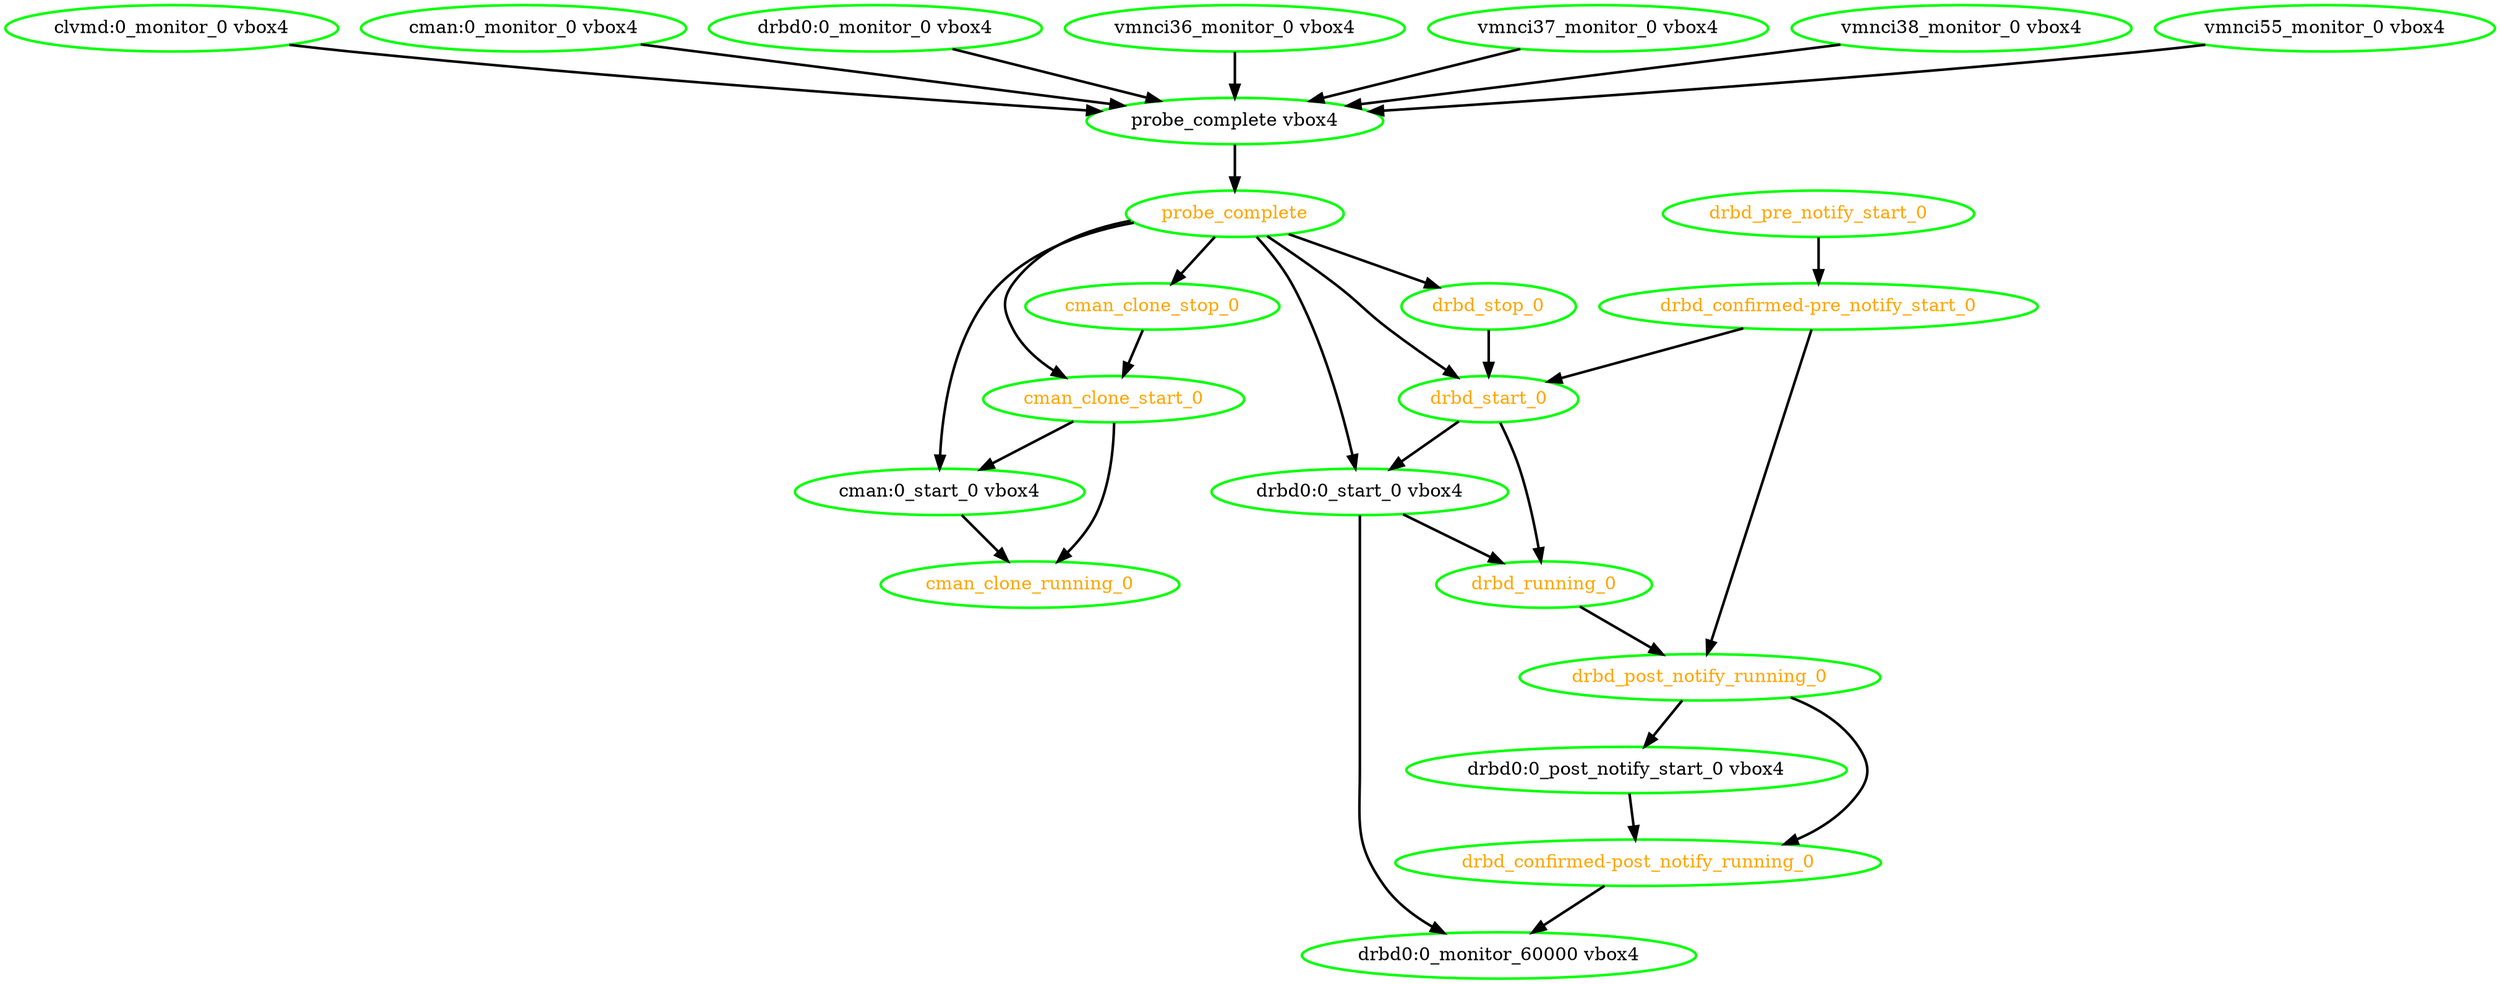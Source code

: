 digraph "g" {
"clvmd:0_monitor_0 vbox4" -> "probe_complete vbox4" [ style = bold]
"clvmd:0_monitor_0 vbox4" [ style=bold color="green" fontcolor="black"  ]
"cman:0_monitor_0 vbox4" -> "probe_complete vbox4" [ style = bold]
"cman:0_monitor_0 vbox4" [ style=bold color="green" fontcolor="black"  ]
"cman:0_start_0 vbox4" -> "cman_clone_running_0" [ style = bold]
"cman:0_start_0 vbox4" [ style=bold color="green" fontcolor="black"  ]
"cman_clone_running_0" [ style=bold color="green" fontcolor="orange"  ]
"cman_clone_start_0" -> "cman:0_start_0 vbox4" [ style = bold]
"cman_clone_start_0" -> "cman_clone_running_0" [ style = bold]
"cman_clone_start_0" [ style=bold color="green" fontcolor="orange"  ]
"cman_clone_stop_0" -> "cman_clone_start_0" [ style = bold]
"cman_clone_stop_0" [ style=bold color="green" fontcolor="orange"  ]
"drbd0:0_monitor_0 vbox4" -> "probe_complete vbox4" [ style = bold]
"drbd0:0_monitor_0 vbox4" [ style=bold color="green" fontcolor="black"  ]
"drbd0:0_monitor_60000 vbox4" [ style=bold color="green" fontcolor="black"  ]
"drbd0:0_post_notify_start_0 vbox4" -> "drbd_confirmed-post_notify_running_0" [ style = bold]
"drbd0:0_post_notify_start_0 vbox4" [ style=bold color="green" fontcolor="black"  ]
"drbd0:0_start_0 vbox4" -> "drbd0:0_monitor_60000 vbox4" [ style = bold]
"drbd0:0_start_0 vbox4" -> "drbd_running_0" [ style = bold]
"drbd0:0_start_0 vbox4" [ style=bold color="green" fontcolor="black"  ]
"drbd_confirmed-post_notify_running_0" -> "drbd0:0_monitor_60000 vbox4" [ style = bold]
"drbd_confirmed-post_notify_running_0" [ style=bold color="green" fontcolor="orange"  ]
"drbd_confirmed-pre_notify_start_0" -> "drbd_post_notify_running_0" [ style = bold]
"drbd_confirmed-pre_notify_start_0" -> "drbd_start_0" [ style = bold]
"drbd_confirmed-pre_notify_start_0" [ style=bold color="green" fontcolor="orange"  ]
"drbd_post_notify_running_0" -> "drbd0:0_post_notify_start_0 vbox4" [ style = bold]
"drbd_post_notify_running_0" -> "drbd_confirmed-post_notify_running_0" [ style = bold]
"drbd_post_notify_running_0" [ style=bold color="green" fontcolor="orange"  ]
"drbd_pre_notify_start_0" -> "drbd_confirmed-pre_notify_start_0" [ style = bold]
"drbd_pre_notify_start_0" [ style=bold color="green" fontcolor="orange"  ]
"drbd_running_0" -> "drbd_post_notify_running_0" [ style = bold]
"drbd_running_0" [ style=bold color="green" fontcolor="orange"  ]
"drbd_start_0" -> "drbd0:0_start_0 vbox4" [ style = bold]
"drbd_start_0" -> "drbd_running_0" [ style = bold]
"drbd_start_0" [ style=bold color="green" fontcolor="orange"  ]
"drbd_stop_0" -> "drbd_start_0" [ style = bold]
"drbd_stop_0" [ style=bold color="green" fontcolor="orange"  ]
"probe_complete vbox4" -> "probe_complete" [ style = bold]
"probe_complete vbox4" [ style=bold color="green" fontcolor="black"  ]
"probe_complete" -> "cman:0_start_0 vbox4" [ style = bold]
"probe_complete" -> "cman_clone_start_0" [ style = bold]
"probe_complete" -> "cman_clone_stop_0" [ style = bold]
"probe_complete" -> "drbd0:0_start_0 vbox4" [ style = bold]
"probe_complete" -> "drbd_start_0" [ style = bold]
"probe_complete" -> "drbd_stop_0" [ style = bold]
"probe_complete" [ style=bold color="green" fontcolor="orange"  ]
"vmnci36_monitor_0 vbox4" -> "probe_complete vbox4" [ style = bold]
"vmnci36_monitor_0 vbox4" [ style=bold color="green" fontcolor="black"  ]
"vmnci37_monitor_0 vbox4" -> "probe_complete vbox4" [ style = bold]
"vmnci37_monitor_0 vbox4" [ style=bold color="green" fontcolor="black"  ]
"vmnci38_monitor_0 vbox4" -> "probe_complete vbox4" [ style = bold]
"vmnci38_monitor_0 vbox4" [ style=bold color="green" fontcolor="black"  ]
"vmnci55_monitor_0 vbox4" -> "probe_complete vbox4" [ style = bold]
"vmnci55_monitor_0 vbox4" [ style=bold color="green" fontcolor="black"  ]
}
